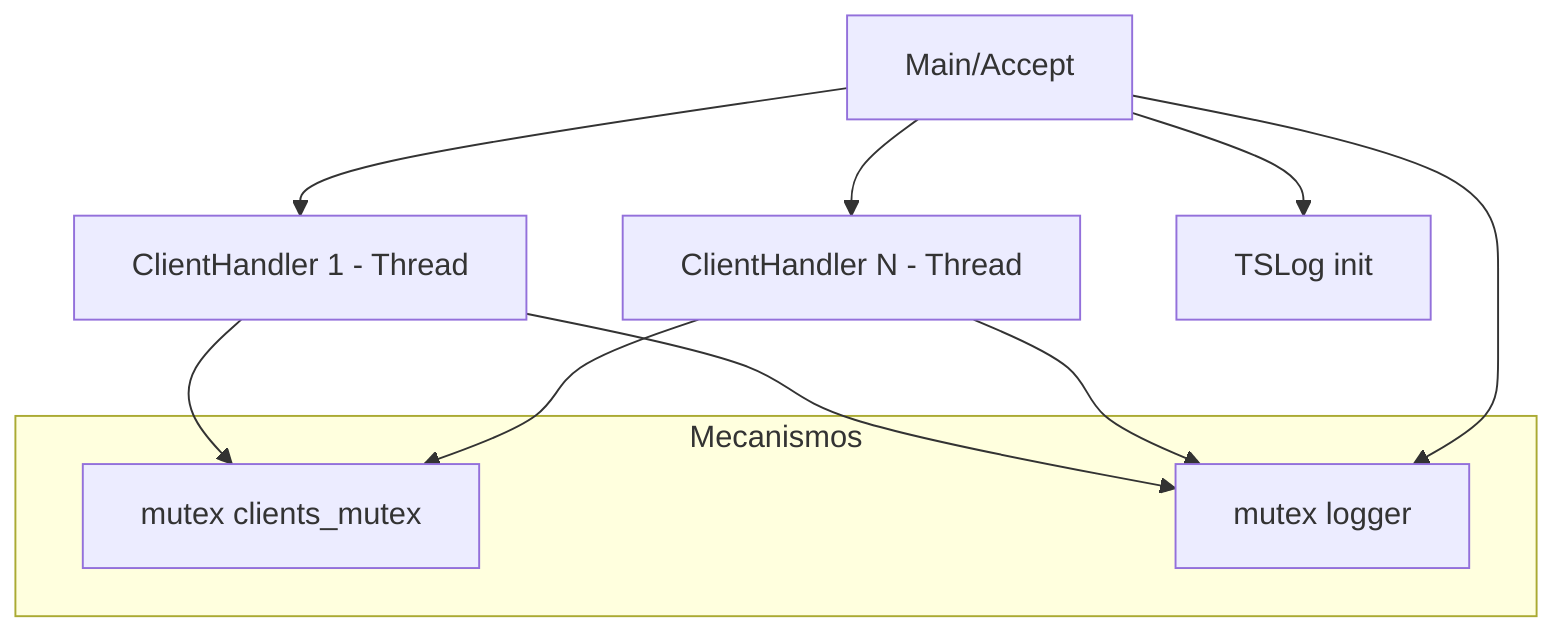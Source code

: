 graph TD
  Main[Main/Accept] --> CH1[ClientHandler 1 - Thread]
  Main --> CHn[ClientHandler N - Thread]
  Main --> LoggerInit[TSLog init]
  subgraph Sync[Mecanismos]
    M1[mutex clients_mutex]
    LM[mutex logger]
  end
  CH1 --> M1
  CHn --> M1
  CH1 --> LM
  CHn --> LM
  Main --> LM
